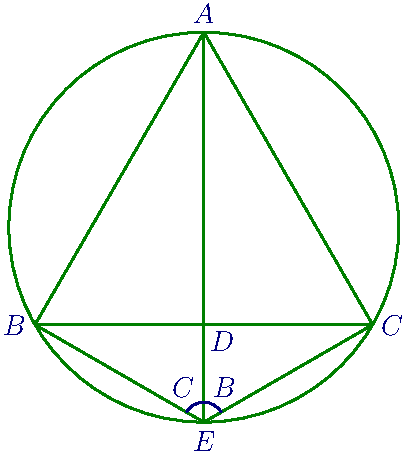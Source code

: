 settings.outformat = "png";
defaultpen(fontsize(14pt));
import geometry;

size(8cm);

path c = circle((0,0), 2);
draw(c, bp+0.5*green);
point A = (0, 2);
point B = (-1.732, -1);
point C = (1.732, -1);
draw(A --  B, bp+0.5*green);
draw(A --  C, bp+0.5*green);
draw(C --  B, bp+0.5*green);
point D = (0, -1);
pair X[] = intersectionpoints(line(A, D), c);
draw(A -- X[1], bp+0.5*green);
draw(B -- X[1], bp+0.5*green);
draw(C -- X[1], bp+0.5*green);
label("$A$", A, align=N, bp+0.5*blue);
label("$B$", B, align=W, bp+0.5*blue);
label("$C$", C, align=E, bp+0.5*blue);
label("$D$", D, align=SE, bp+0.5*blue);
label("$E$", X[1], align=S, bp+0.5*blue);
markangle("$B$", radius=10, C, X[1], A, bp+0.5*blue);
markangle("$C$", radius=10, A, X[1], B, bp+0.5*blue);
